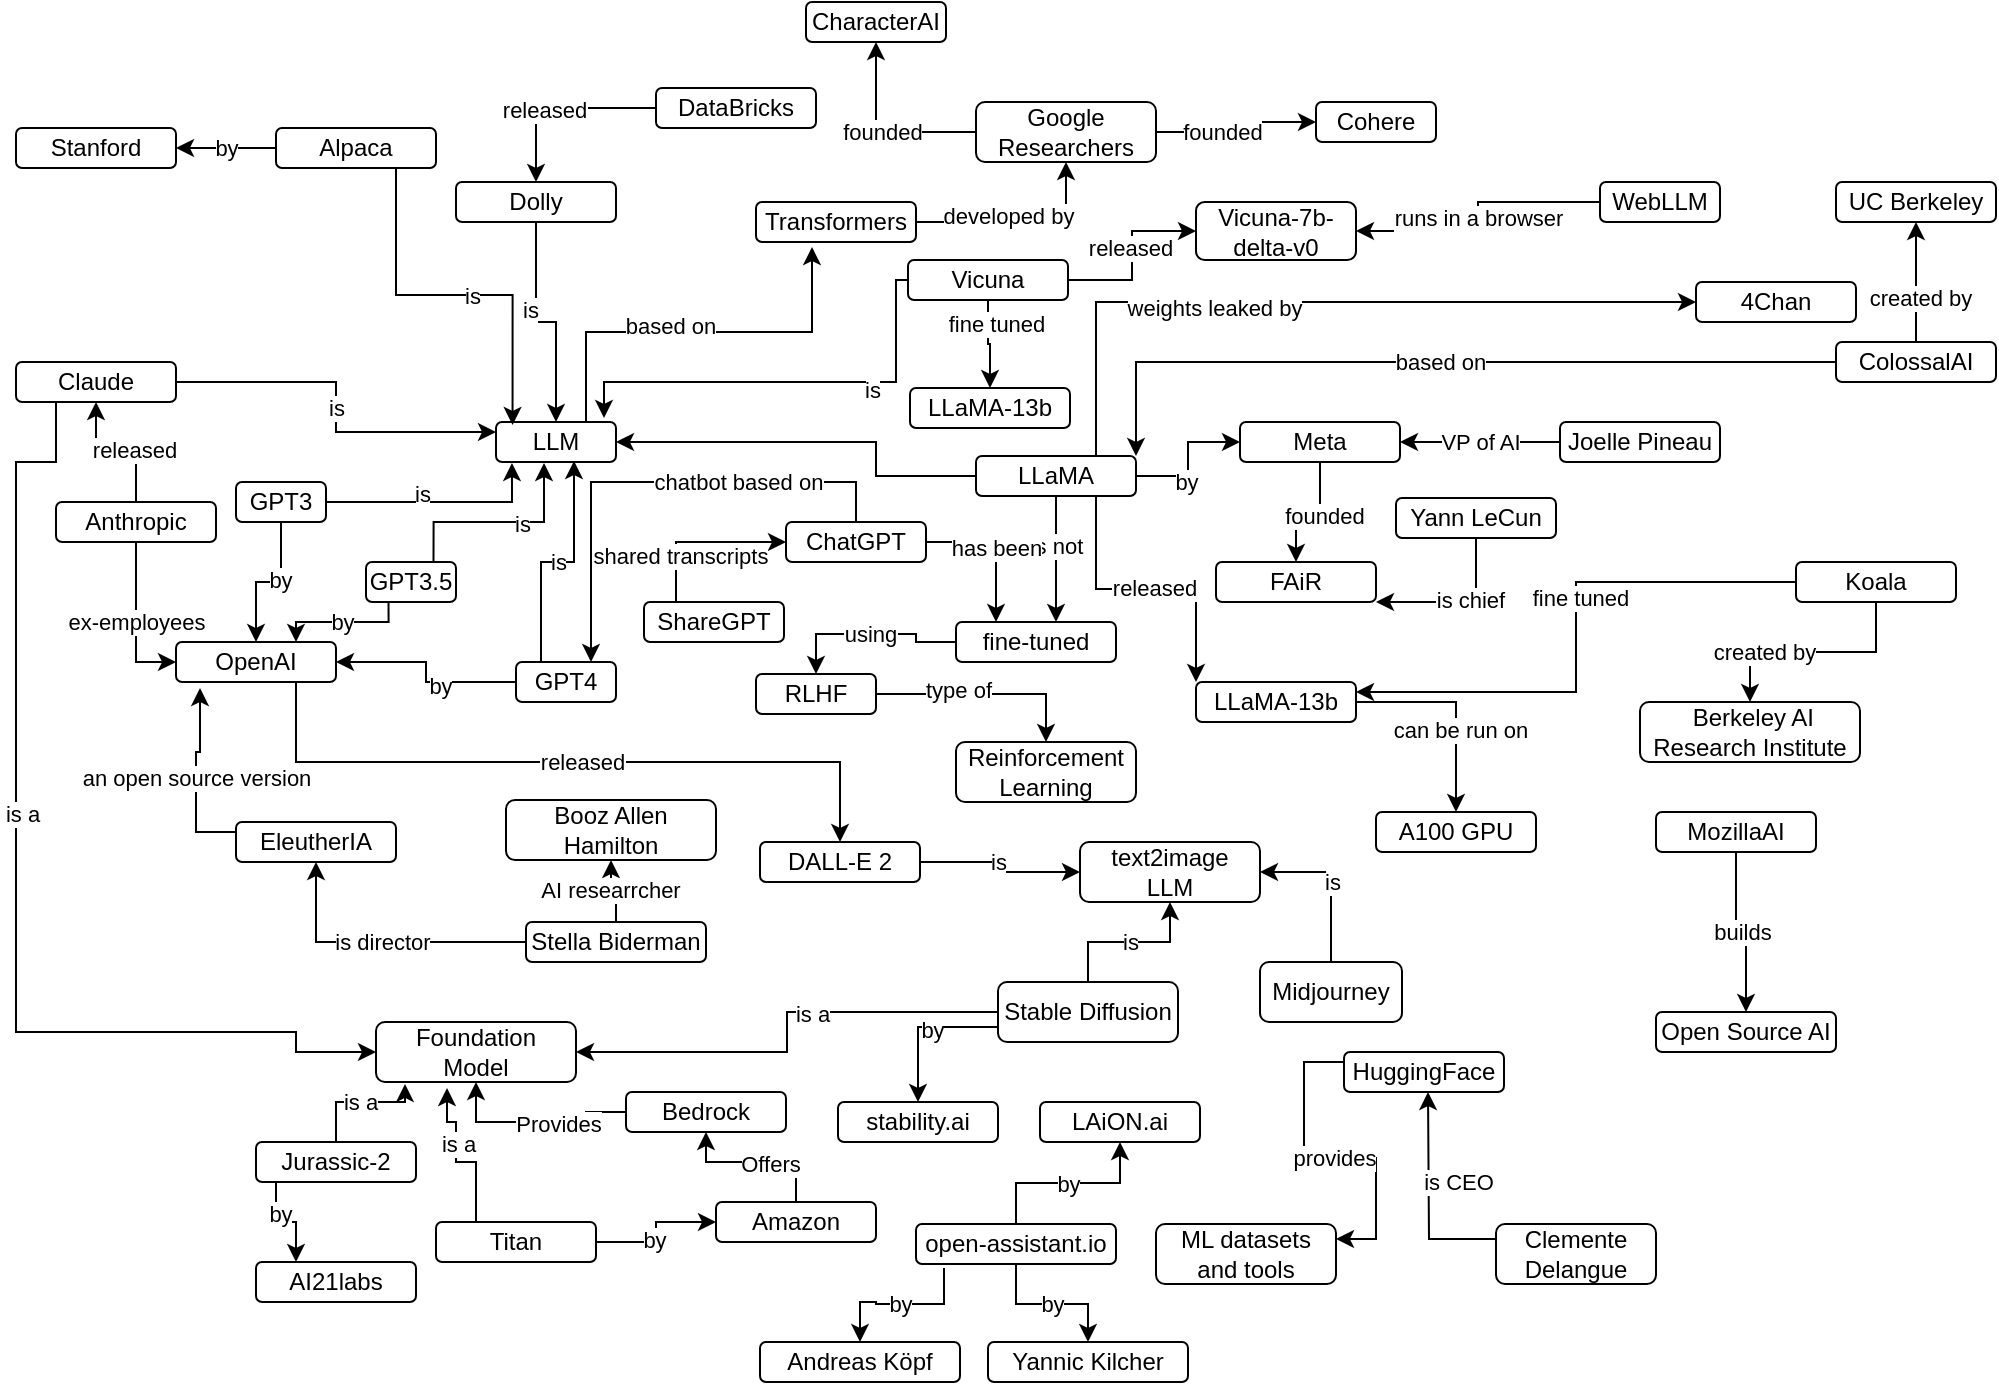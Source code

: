 <mxfile compressed="true" version="21.1.8" type="github"><diagram name="Page-1" id="zYdKh_WhomsrJ0pVKOLc"><mxGraphModel dx="1224" dy="610" grid="1" gridSize="10" guides="1" tooltips="1" connect="1" arrows="1" fold="1" page="1" pageScale="1" pageWidth="850" pageHeight="1100" math="0" shadow="0"><root><mxCell id="0"/><mxCell id="1" parent="0"/><mxCell id="rc8IcvqTiUcz9mYL3Jec-9" value="" style="edgeStyle=orthogonalEdgeStyle;rounded=0;orthogonalLoop=1;jettySize=auto;html=1;entryX=0.133;entryY=1.025;entryDx=0;entryDy=0;entryPerimeter=0;" parent="1" source="rc8IcvqTiUcz9mYL3Jec-1" target="rc8IcvqTiUcz9mYL3Jec-7" edge="1"><mxGeometry relative="1" as="geometry"/></mxCell><mxCell id="Nf7-oAOZD7IBiFHSosRC-110" value="is" style="edgeLabel;html=1;align=center;verticalAlign=middle;resizable=0;points=[];" parent="rc8IcvqTiUcz9mYL3Jec-9" connectable="0" vertex="1"><mxGeometry x="-0.15" y="4" relative="1" as="geometry"><mxPoint as="offset"/></mxGeometry></mxCell><mxCell id="Nf7-oAOZD7IBiFHSosRC-9" value="" style="edgeStyle=orthogonalEdgeStyle;rounded=0;orthogonalLoop=1;jettySize=auto;html=1;" parent="1" source="rc8IcvqTiUcz9mYL3Jec-1" target="Nf7-oAOZD7IBiFHSosRC-8" edge="1"><mxGeometry relative="1" as="geometry"/></mxCell><mxCell id="Nf7-oAOZD7IBiFHSosRC-112" value="by" style="edgeLabel;html=1;align=center;verticalAlign=middle;resizable=0;points=[];" parent="Nf7-oAOZD7IBiFHSosRC-9" connectable="0" vertex="1"><mxGeometry x="-0.217" y="-1" relative="1" as="geometry"><mxPoint as="offset"/></mxGeometry></mxCell><mxCell id="rc8IcvqTiUcz9mYL3Jec-1" value="GPT3" style="rounded=1;whiteSpace=wrap;html=1;" parent="1" vertex="1"><mxGeometry x="140" y="310" width="45" height="20" as="geometry"/></mxCell><mxCell id="Nf7-oAOZD7IBiFHSosRC-76" style="edgeStyle=orthogonalEdgeStyle;rounded=0;orthogonalLoop=1;jettySize=auto;html=1;exitX=0.75;exitY=0;exitDx=0;exitDy=0;entryX=0.35;entryY=1.125;entryDx=0;entryDy=0;entryPerimeter=0;" parent="1" source="rc8IcvqTiUcz9mYL3Jec-7" target="Nf7-oAOZD7IBiFHSosRC-75" edge="1"><mxGeometry relative="1" as="geometry"/></mxCell><mxCell id="Nf7-oAOZD7IBiFHSosRC-104" value="based on" style="edgeLabel;html=1;align=center;verticalAlign=middle;resizable=0;points=[];" parent="Nf7-oAOZD7IBiFHSosRC-76" connectable="0" vertex="1"><mxGeometry x="-0.137" y="3" relative="1" as="geometry"><mxPoint as="offset"/></mxGeometry></mxCell><mxCell id="rc8IcvqTiUcz9mYL3Jec-7" value="LLM" style="rounded=1;whiteSpace=wrap;html=1;" parent="1" vertex="1"><mxGeometry x="270" y="280" width="60" height="20" as="geometry"/></mxCell><mxCell id="Nf7-oAOZD7IBiFHSosRC-61" value="" style="edgeStyle=orthogonalEdgeStyle;rounded=0;orthogonalLoop=1;jettySize=auto;html=1;" parent="1" source="rc8IcvqTiUcz9mYL3Jec-10" target="rc8IcvqTiUcz9mYL3Jec-7" edge="1"><mxGeometry relative="1" as="geometry"/></mxCell><mxCell id="Nf7-oAOZD7IBiFHSosRC-107" value="is" style="edgeLabel;html=1;align=center;verticalAlign=middle;resizable=0;points=[];" parent="Nf7-oAOZD7IBiFHSosRC-61" connectable="0" vertex="1"><mxGeometry x="-0.2" y="-3" relative="1" as="geometry"><mxPoint as="offset"/></mxGeometry></mxCell><mxCell id="rc8IcvqTiUcz9mYL3Jec-10" value="Dolly" style="rounded=1;whiteSpace=wrap;html=1;" parent="1" vertex="1"><mxGeometry x="250" y="160" width="80" height="20" as="geometry"/></mxCell><mxCell id="Nf7-oAOZD7IBiFHSosRC-60" value="" style="edgeStyle=orthogonalEdgeStyle;rounded=0;orthogonalLoop=1;jettySize=auto;html=1;" parent="1" source="rc8IcvqTiUcz9mYL3Jec-12" target="rc8IcvqTiUcz9mYL3Jec-10" edge="1"><mxGeometry relative="1" as="geometry"/></mxCell><mxCell id="Nf7-oAOZD7IBiFHSosRC-106" value="released" style="edgeLabel;html=1;align=center;verticalAlign=middle;resizable=0;points=[];" parent="Nf7-oAOZD7IBiFHSosRC-60" connectable="0" vertex="1"><mxGeometry x="0.15" y="1" relative="1" as="geometry"><mxPoint as="offset"/></mxGeometry></mxCell><mxCell id="rc8IcvqTiUcz9mYL3Jec-12" value="DataBricks" style="rounded=1;whiteSpace=wrap;html=1;" parent="1" vertex="1"><mxGeometry x="350" y="113" width="80" height="20" as="geometry"/></mxCell><mxCell id="Nf7-oAOZD7IBiFHSosRC-1" value="Stanford" style="rounded=1;whiteSpace=wrap;html=1;" parent="1" vertex="1"><mxGeometry x="30" y="133" width="80" height="20" as="geometry"/></mxCell><mxCell id="Nf7-oAOZD7IBiFHSosRC-69" style="edgeStyle=orthogonalEdgeStyle;rounded=0;orthogonalLoop=1;jettySize=auto;html=1;exitX=0.75;exitY=1;exitDx=0;exitDy=0;" parent="1" source="Nf7-oAOZD7IBiFHSosRC-8" target="Nf7-oAOZD7IBiFHSosRC-10" edge="1"><mxGeometry relative="1" as="geometry"/></mxCell><mxCell id="Nf7-oAOZD7IBiFHSosRC-115" value="released" style="edgeLabel;html=1;align=center;verticalAlign=middle;resizable=0;points=[];" parent="Nf7-oAOZD7IBiFHSosRC-69" connectable="0" vertex="1"><mxGeometry x="0.04" relative="1" as="geometry"><mxPoint as="offset"/></mxGeometry></mxCell><mxCell id="Nf7-oAOZD7IBiFHSosRC-8" value="OpenAI" style="rounded=1;whiteSpace=wrap;html=1;" parent="1" vertex="1"><mxGeometry x="110" y="390" width="80" height="20" as="geometry"/></mxCell><mxCell id="Nf7-oAOZD7IBiFHSosRC-49" value="" style="edgeStyle=orthogonalEdgeStyle;rounded=0;orthogonalLoop=1;jettySize=auto;html=1;" parent="1" source="Nf7-oAOZD7IBiFHSosRC-10" target="Nf7-oAOZD7IBiFHSosRC-48" edge="1"><mxGeometry relative="1" as="geometry"/></mxCell><mxCell id="Nf7-oAOZD7IBiFHSosRC-116" value="is" style="edgeLabel;html=1;align=center;verticalAlign=middle;resizable=0;points=[];" parent="Nf7-oAOZD7IBiFHSosRC-49" connectable="0" vertex="1"><mxGeometry x="-0.082" relative="1" as="geometry"><mxPoint as="offset"/></mxGeometry></mxCell><mxCell id="Nf7-oAOZD7IBiFHSosRC-10" value="DALL-E 2" style="rounded=1;whiteSpace=wrap;html=1;" parent="1" vertex="1"><mxGeometry x="402" y="490" width="80" height="20" as="geometry"/></mxCell><mxCell id="Nf7-oAOZD7IBiFHSosRC-139" value="an open source version" style="edgeStyle=orthogonalEdgeStyle;rounded=0;orthogonalLoop=1;jettySize=auto;html=1;exitX=0;exitY=0.25;exitDx=0;exitDy=0;entryX=0.15;entryY=1.15;entryDx=0;entryDy=0;entryPerimeter=0;" parent="1" source="Nf7-oAOZD7IBiFHSosRC-12" target="Nf7-oAOZD7IBiFHSosRC-8" edge="1"><mxGeometry relative="1" as="geometry"/></mxCell><mxCell id="Nf7-oAOZD7IBiFHSosRC-12" value="EleutherIA" style="rounded=1;whiteSpace=wrap;html=1;" parent="1" vertex="1"><mxGeometry x="140" y="480" width="80" height="20" as="geometry"/></mxCell><mxCell id="Nf7-oAOZD7IBiFHSosRC-14" value="is director" style="edgeStyle=orthogonalEdgeStyle;rounded=0;orthogonalLoop=1;jettySize=auto;html=1;" parent="1" source="Nf7-oAOZD7IBiFHSosRC-13" target="Nf7-oAOZD7IBiFHSosRC-12" edge="1"><mxGeometry relative="1" as="geometry"/></mxCell><mxCell id="VnbCQmwnc8fAFKmrNmWd-18" value="" style="edgeStyle=orthogonalEdgeStyle;rounded=0;orthogonalLoop=1;jettySize=auto;html=1;" parent="1" source="Nf7-oAOZD7IBiFHSosRC-13" target="Nf7-oAOZD7IBiFHSosRC-141" edge="1"><mxGeometry relative="1" as="geometry"/></mxCell><mxCell id="VnbCQmwnc8fAFKmrNmWd-19" value="AI researrcher" style="edgeLabel;html=1;align=center;verticalAlign=middle;resizable=0;points=[];" parent="VnbCQmwnc8fAFKmrNmWd-18" vertex="1" connectable="0"><mxGeometry x="0.006" y="3" relative="1" as="geometry"><mxPoint y="1" as="offset"/></mxGeometry></mxCell><mxCell id="Nf7-oAOZD7IBiFHSosRC-13" value="Stella Biderman" style="rounded=1;whiteSpace=wrap;html=1;" parent="1" vertex="1"><mxGeometry x="285" y="530" width="90" height="20" as="geometry"/></mxCell><mxCell id="Nf7-oAOZD7IBiFHSosRC-62" value="" style="edgeStyle=orthogonalEdgeStyle;rounded=0;orthogonalLoop=1;jettySize=auto;html=1;" parent="1" source="Nf7-oAOZD7IBiFHSosRC-16" target="Nf7-oAOZD7IBiFHSosRC-15" edge="1"><mxGeometry relative="1" as="geometry"/></mxCell><mxCell id="Nf7-oAOZD7IBiFHSosRC-114" value="created by" style="edgeLabel;html=1;align=center;verticalAlign=middle;resizable=0;points=[];" parent="Nf7-oAOZD7IBiFHSosRC-62" connectable="0" vertex="1"><mxGeometry x="0.435" relative="1" as="geometry"><mxPoint as="offset"/></mxGeometry></mxCell><mxCell id="Nf7-oAOZD7IBiFHSosRC-15" value="&amp;nbsp;Berkeley AI Research Institute" style="rounded=1;whiteSpace=wrap;html=1;" parent="1" vertex="1"><mxGeometry x="842" y="420" width="110" height="30" as="geometry"/></mxCell><mxCell id="Nf7-oAOZD7IBiFHSosRC-124" style="edgeStyle=orthogonalEdgeStyle;rounded=0;orthogonalLoop=1;jettySize=auto;html=1;entryX=1;entryY=0.25;entryDx=0;entryDy=0;" parent="1" source="Nf7-oAOZD7IBiFHSosRC-16" target="Nf7-oAOZD7IBiFHSosRC-44" edge="1"><mxGeometry relative="1" as="geometry"/></mxCell><mxCell id="Nf7-oAOZD7IBiFHSosRC-125" value="fine tuned" style="edgeLabel;html=1;align=center;verticalAlign=middle;resizable=0;points=[];" parent="Nf7-oAOZD7IBiFHSosRC-124" connectable="0" vertex="1"><mxGeometry x="-0.142" y="2" relative="1" as="geometry"><mxPoint as="offset"/></mxGeometry></mxCell><mxCell id="Nf7-oAOZD7IBiFHSosRC-16" value="Koala" style="rounded=1;whiteSpace=wrap;html=1;" parent="1" vertex="1"><mxGeometry x="920" y="350" width="80" height="20" as="geometry"/></mxCell><mxCell id="Nf7-oAOZD7IBiFHSosRC-68" value="" style="edgeStyle=orthogonalEdgeStyle;rounded=0;orthogonalLoop=1;jettySize=auto;html=1;" parent="1" source="Nf7-oAOZD7IBiFHSosRC-17" target="Nf7-oAOZD7IBiFHSosRC-8" edge="1"><mxGeometry relative="1" as="geometry"/></mxCell><mxCell id="Nf7-oAOZD7IBiFHSosRC-117" value="by" style="edgeLabel;html=1;align=center;verticalAlign=middle;resizable=0;points=[];" parent="Nf7-oAOZD7IBiFHSosRC-68" connectable="0" vertex="1"><mxGeometry x="-0.233" y="2" relative="1" as="geometry"><mxPoint as="offset"/></mxGeometry></mxCell><mxCell id="kC5YvyOTZEcegMEEfZhX-27" value="is" style="edgeStyle=orthogonalEdgeStyle;rounded=0;orthogonalLoop=1;jettySize=auto;html=1;exitX=0.25;exitY=0;exitDx=0;exitDy=0;entryX=0.65;entryY=0.975;entryDx=0;entryDy=0;entryPerimeter=0;" parent="1" source="Nf7-oAOZD7IBiFHSosRC-17" target="rc8IcvqTiUcz9mYL3Jec-7" edge="1"><mxGeometry relative="1" as="geometry"/></mxCell><mxCell id="Nf7-oAOZD7IBiFHSosRC-17" value="GPT4" style="rounded=1;whiteSpace=wrap;html=1;" parent="1" vertex="1"><mxGeometry x="280" y="400" width="50" height="20" as="geometry"/></mxCell><mxCell id="Nf7-oAOZD7IBiFHSosRC-126" value="based on" style="edgeStyle=orthogonalEdgeStyle;rounded=0;orthogonalLoop=1;jettySize=auto;html=1;entryX=1;entryY=0;entryDx=0;entryDy=0;" parent="1" source="Nf7-oAOZD7IBiFHSosRC-20" target="Nf7-oAOZD7IBiFHSosRC-24" edge="1"><mxGeometry relative="1" as="geometry"/></mxCell><mxCell id="Nf7-oAOZD7IBiFHSosRC-20" value="ColossalAI" style="rounded=1;whiteSpace=wrap;html=1;" parent="1" vertex="1"><mxGeometry x="940" y="240" width="80" height="20" as="geometry"/></mxCell><mxCell id="Nf7-oAOZD7IBiFHSosRC-59" value="" style="edgeStyle=orthogonalEdgeStyle;rounded=0;orthogonalLoop=1;jettySize=auto;html=1;" parent="1" source="Nf7-oAOZD7IBiFHSosRC-20" target="Nf7-oAOZD7IBiFHSosRC-21" edge="1"><mxGeometry relative="1" as="geometry"/></mxCell><mxCell id="Nf7-oAOZD7IBiFHSosRC-113" value="created by" style="edgeLabel;html=1;align=center;verticalAlign=middle;resizable=0;points=[];" parent="Nf7-oAOZD7IBiFHSosRC-59" connectable="0" vertex="1"><mxGeometry x="-0.262" y="-2" relative="1" as="geometry"><mxPoint as="offset"/></mxGeometry></mxCell><mxCell id="Nf7-oAOZD7IBiFHSosRC-21" value="UC Berkeley" style="rounded=1;whiteSpace=wrap;html=1;" parent="1" vertex="1"><mxGeometry x="940" y="160" width="80" height="20" as="geometry"/></mxCell><mxCell id="Nf7-oAOZD7IBiFHSosRC-26" value="" style="edgeStyle=orthogonalEdgeStyle;rounded=0;orthogonalLoop=1;jettySize=auto;html=1;" parent="1" source="Nf7-oAOZD7IBiFHSosRC-24" target="Nf7-oAOZD7IBiFHSosRC-25" edge="1"><mxGeometry relative="1" as="geometry"/></mxCell><mxCell id="Nf7-oAOZD7IBiFHSosRC-127" value="by" style="edgeLabel;html=1;align=center;verticalAlign=middle;resizable=0;points=[];" parent="Nf7-oAOZD7IBiFHSosRC-26" connectable="0" vertex="1"><mxGeometry x="-0.29" y="-2" relative="1" as="geometry"><mxPoint y="1" as="offset"/></mxGeometry></mxCell><mxCell id="Nf7-oAOZD7IBiFHSosRC-39" value="" style="edgeStyle=orthogonalEdgeStyle;rounded=0;orthogonalLoop=1;jettySize=auto;html=1;" parent="1" source="Nf7-oAOZD7IBiFHSosRC-24" target="Nf7-oAOZD7IBiFHSosRC-38" edge="1"><mxGeometry relative="1" as="geometry"><Array as="points"><mxPoint x="550" y="360"/><mxPoint x="550" y="360"/></Array></mxGeometry></mxCell><mxCell id="Nf7-oAOZD7IBiFHSosRC-129" value="is not" style="edgeLabel;html=1;align=center;verticalAlign=middle;resizable=0;points=[];" parent="Nf7-oAOZD7IBiFHSosRC-39" connectable="0" vertex="1"><mxGeometry x="-0.21" relative="1" as="geometry"><mxPoint as="offset"/></mxGeometry></mxCell><mxCell id="Nf7-oAOZD7IBiFHSosRC-46" style="edgeStyle=orthogonalEdgeStyle;rounded=0;orthogonalLoop=1;jettySize=auto;html=1;exitX=0.75;exitY=1;exitDx=0;exitDy=0;entryX=0;entryY=0;entryDx=0;entryDy=0;" parent="1" source="Nf7-oAOZD7IBiFHSosRC-24" target="Nf7-oAOZD7IBiFHSosRC-44" edge="1"><mxGeometry relative="1" as="geometry"/></mxCell><mxCell id="Nf7-oAOZD7IBiFHSosRC-155" value="released" style="edgeLabel;html=1;align=center;verticalAlign=middle;resizable=0;points=[];" parent="Nf7-oAOZD7IBiFHSosRC-46" connectable="0" vertex="1"><mxGeometry x="0.059" y="2" relative="1" as="geometry"><mxPoint y="1" as="offset"/></mxGeometry></mxCell><mxCell id="Nf7-oAOZD7IBiFHSosRC-54" style="edgeStyle=orthogonalEdgeStyle;rounded=0;orthogonalLoop=1;jettySize=auto;html=1;exitX=0.75;exitY=0;exitDx=0;exitDy=0;entryX=0;entryY=0.5;entryDx=0;entryDy=0;" parent="1" source="Nf7-oAOZD7IBiFHSosRC-24" target="Nf7-oAOZD7IBiFHSosRC-53" edge="1"><mxGeometry relative="1" as="geometry"/></mxCell><mxCell id="Nf7-oAOZD7IBiFHSosRC-121" value="weights leaked by" style="edgeLabel;html=1;align=center;verticalAlign=middle;resizable=0;points=[];" parent="Nf7-oAOZD7IBiFHSosRC-54" connectable="0" vertex="1"><mxGeometry x="-0.28" y="-3" relative="1" as="geometry"><mxPoint as="offset"/></mxGeometry></mxCell><mxCell id="pncwD2yv2-toFsTXnSwA-3" style="edgeStyle=orthogonalEdgeStyle;rounded=0;orthogonalLoop=1;jettySize=auto;html=1;entryX=1;entryY=0.5;entryDx=0;entryDy=0;" edge="1" parent="1" source="Nf7-oAOZD7IBiFHSosRC-24" target="rc8IcvqTiUcz9mYL3Jec-7"><mxGeometry relative="1" as="geometry"><Array as="points"><mxPoint x="460" y="307"/><mxPoint x="460" y="290"/></Array></mxGeometry></mxCell><mxCell id="Nf7-oAOZD7IBiFHSosRC-24" value="LLaMA" style="rounded=1;whiteSpace=wrap;html=1;" parent="1" vertex="1"><mxGeometry x="510" y="297" width="80" height="20" as="geometry"/></mxCell><mxCell id="Nf7-oAOZD7IBiFHSosRC-28" value="VP of AI" style="edgeStyle=orthogonalEdgeStyle;rounded=0;orthogonalLoop=1;jettySize=auto;html=1;" parent="1" source="Nf7-oAOZD7IBiFHSosRC-27" target="Nf7-oAOZD7IBiFHSosRC-25" edge="1"><mxGeometry relative="1" as="geometry"/></mxCell><mxCell id="Nf7-oAOZD7IBiFHSosRC-41" value="" style="edgeStyle=orthogonalEdgeStyle;rounded=0;orthogonalLoop=1;jettySize=auto;html=1;" parent="1" source="Nf7-oAOZD7IBiFHSosRC-25" target="Nf7-oAOZD7IBiFHSosRC-40" edge="1"><mxGeometry relative="1" as="geometry"/></mxCell><mxCell id="Nf7-oAOZD7IBiFHSosRC-132" value="founded" style="edgeLabel;html=1;align=center;verticalAlign=middle;resizable=0;points=[];" parent="Nf7-oAOZD7IBiFHSosRC-41" connectable="0" vertex="1"><mxGeometry x="-0.194" y="3" relative="1" as="geometry"><mxPoint x="2" y="-1" as="offset"/></mxGeometry></mxCell><mxCell id="Nf7-oAOZD7IBiFHSosRC-25" value="Meta" style="rounded=1;whiteSpace=wrap;html=1;" parent="1" vertex="1"><mxGeometry x="642" y="280" width="80" height="20" as="geometry"/></mxCell><mxCell id="Nf7-oAOZD7IBiFHSosRC-27" value="Joelle Pineau" style="rounded=1;whiteSpace=wrap;html=1;" parent="1" vertex="1"><mxGeometry x="802" y="280" width="80" height="20" as="geometry"/></mxCell><mxCell id="Nf7-oAOZD7IBiFHSosRC-67" value="" style="edgeStyle=orthogonalEdgeStyle;rounded=0;orthogonalLoop=1;jettySize=auto;html=1;entryX=0.9;entryY=-0.1;entryDx=0;entryDy=0;entryPerimeter=0;" parent="1" source="Nf7-oAOZD7IBiFHSosRC-30" target="rc8IcvqTiUcz9mYL3Jec-7" edge="1"><mxGeometry relative="1" as="geometry"><Array as="points"><mxPoint x="470" y="209"/><mxPoint x="470" y="260"/><mxPoint x="324" y="260"/></Array></mxGeometry></mxCell><mxCell id="Nf7-oAOZD7IBiFHSosRC-109" value="is" style="edgeLabel;html=1;align=center;verticalAlign=middle;resizable=0;points=[];" parent="Nf7-oAOZD7IBiFHSosRC-67" connectable="0" vertex="1"><mxGeometry x="-0.375" y="4" relative="1" as="geometry"><mxPoint as="offset"/></mxGeometry></mxCell><mxCell id="pncwD2yv2-toFsTXnSwA-5" value="" style="edgeStyle=orthogonalEdgeStyle;rounded=0;orthogonalLoop=1;jettySize=auto;html=1;" edge="1" parent="1" source="Nf7-oAOZD7IBiFHSosRC-30" target="pncwD2yv2-toFsTXnSwA-4"><mxGeometry relative="1" as="geometry"/></mxCell><mxCell id="pncwD2yv2-toFsTXnSwA-6" value="fine tuned" style="edgeLabel;html=1;align=center;verticalAlign=middle;resizable=0;points=[];" vertex="1" connectable="0" parent="pncwD2yv2-toFsTXnSwA-5"><mxGeometry x="-0.467" y="4" relative="1" as="geometry"><mxPoint as="offset"/></mxGeometry></mxCell><mxCell id="Nf7-oAOZD7IBiFHSosRC-30" value="Vicuna" style="rounded=1;whiteSpace=wrap;html=1;" parent="1" vertex="1"><mxGeometry x="476" y="199" width="80" height="20" as="geometry"/></mxCell><mxCell id="kC5YvyOTZEcegMEEfZhX-26" value="using" style="edgeStyle=orthogonalEdgeStyle;rounded=0;orthogonalLoop=1;jettySize=auto;html=1;entryX=0.5;entryY=0;entryDx=0;entryDy=0;" parent="1" source="Nf7-oAOZD7IBiFHSosRC-38" target="kC5YvyOTZEcegMEEfZhX-8" edge="1"><mxGeometry relative="1" as="geometry"/></mxCell><mxCell id="Nf7-oAOZD7IBiFHSosRC-38" value="fine-tuned" style="rounded=1;whiteSpace=wrap;html=1;" parent="1" vertex="1"><mxGeometry x="500" y="380" width="80" height="20" as="geometry"/></mxCell><mxCell id="Nf7-oAOZD7IBiFHSosRC-43" value="" style="edgeStyle=orthogonalEdgeStyle;rounded=0;orthogonalLoop=1;jettySize=auto;html=1;" parent="1" source="Nf7-oAOZD7IBiFHSosRC-42" target="Nf7-oAOZD7IBiFHSosRC-40" edge="1"><mxGeometry relative="1" as="geometry"><Array as="points"><mxPoint x="760" y="370"/></Array></mxGeometry></mxCell><mxCell id="Nf7-oAOZD7IBiFHSosRC-130" value="is chief" style="edgeLabel;html=1;align=center;verticalAlign=middle;resizable=0;points=[];" parent="Nf7-oAOZD7IBiFHSosRC-43" connectable="0" vertex="1"><mxGeometry x="-0.146" y="-1" relative="1" as="geometry"><mxPoint as="offset"/></mxGeometry></mxCell><mxCell id="Nf7-oAOZD7IBiFHSosRC-40" value="FAiR" style="rounded=1;whiteSpace=wrap;html=1;" parent="1" vertex="1"><mxGeometry x="630" y="350" width="80" height="20" as="geometry"/></mxCell><mxCell id="Nf7-oAOZD7IBiFHSosRC-42" value="Yann LeCun" style="rounded=1;whiteSpace=wrap;html=1;" parent="1" vertex="1"><mxGeometry x="720" y="318" width="80" height="20" as="geometry"/></mxCell><mxCell id="Nf7-oAOZD7IBiFHSosRC-118" style="edgeStyle=orthogonalEdgeStyle;rounded=0;orthogonalLoop=1;jettySize=auto;html=1;" parent="1" source="Nf7-oAOZD7IBiFHSosRC-44" target="Nf7-oAOZD7IBiFHSosRC-47" edge="1"><mxGeometry relative="1" as="geometry"/></mxCell><mxCell id="Nf7-oAOZD7IBiFHSosRC-119" value="can be run on" style="edgeLabel;html=1;align=center;verticalAlign=middle;resizable=0;points=[];" parent="Nf7-oAOZD7IBiFHSosRC-118" connectable="0" vertex="1"><mxGeometry x="0.222" y="2" relative="1" as="geometry"><mxPoint as="offset"/></mxGeometry></mxCell><mxCell id="Nf7-oAOZD7IBiFHSosRC-44" value="LLaMA-13b" style="rounded=1;whiteSpace=wrap;html=1;" parent="1" vertex="1"><mxGeometry x="620" y="410" width="80" height="20" as="geometry"/></mxCell><mxCell id="Nf7-oAOZD7IBiFHSosRC-47" value="A100 GPU" style="rounded=1;whiteSpace=wrap;html=1;" parent="1" vertex="1"><mxGeometry x="710" y="475" width="80" height="20" as="geometry"/></mxCell><mxCell id="Nf7-oAOZD7IBiFHSosRC-52" value="is" style="edgeStyle=orthogonalEdgeStyle;rounded=0;orthogonalLoop=1;jettySize=auto;html=1;" parent="1" source="Nf7-oAOZD7IBiFHSosRC-51" target="Nf7-oAOZD7IBiFHSosRC-48" edge="1"><mxGeometry relative="1" as="geometry"/></mxCell><mxCell id="Nf7-oAOZD7IBiFHSosRC-48" value="text2image&lt;br&gt;LLM" style="rounded=1;whiteSpace=wrap;html=1;" parent="1" vertex="1"><mxGeometry x="562" y="490" width="90" height="30" as="geometry"/></mxCell><mxCell id="VnbCQmwnc8fAFKmrNmWd-25" style="edgeStyle=orthogonalEdgeStyle;rounded=0;orthogonalLoop=1;jettySize=auto;html=1;entryX=1;entryY=0.5;entryDx=0;entryDy=0;" parent="1" source="Nf7-oAOZD7IBiFHSosRC-51" target="VnbCQmwnc8fAFKmrNmWd-8" edge="1"><mxGeometry relative="1" as="geometry"/></mxCell><mxCell id="VnbCQmwnc8fAFKmrNmWd-26" value="is a" style="edgeLabel;html=1;align=center;verticalAlign=middle;resizable=0;points=[];" parent="VnbCQmwnc8fAFKmrNmWd-25" vertex="1" connectable="0"><mxGeometry x="-0.191" y="1" relative="1" as="geometry"><mxPoint as="offset"/></mxGeometry></mxCell><mxCell id="Nf7-oAOZD7IBiFHSosRC-51" value="Stable Diffusion" style="rounded=1;whiteSpace=wrap;html=1;" parent="1" vertex="1"><mxGeometry x="521" y="560" width="90" height="30" as="geometry"/></mxCell><mxCell id="Nf7-oAOZD7IBiFHSosRC-53" value="4Chan" style="rounded=1;whiteSpace=wrap;html=1;" parent="1" vertex="1"><mxGeometry x="870" y="210" width="80" height="20" as="geometry"/></mxCell><mxCell id="Nf7-oAOZD7IBiFHSosRC-73" value="by" style="edgeStyle=orthogonalEdgeStyle;rounded=0;orthogonalLoop=1;jettySize=auto;html=1;" parent="1" source="Nf7-oAOZD7IBiFHSosRC-71" target="Nf7-oAOZD7IBiFHSosRC-1" edge="1"><mxGeometry relative="1" as="geometry"/></mxCell><mxCell id="Nf7-oAOZD7IBiFHSosRC-74" style="edgeStyle=orthogonalEdgeStyle;rounded=0;orthogonalLoop=1;jettySize=auto;html=1;exitX=0.75;exitY=1;exitDx=0;exitDy=0;entryX=0.138;entryY=0.075;entryDx=0;entryDy=0;entryPerimeter=0;" parent="1" source="Nf7-oAOZD7IBiFHSosRC-71" target="rc8IcvqTiUcz9mYL3Jec-7" edge="1"><mxGeometry relative="1" as="geometry"/></mxCell><mxCell id="Nf7-oAOZD7IBiFHSosRC-108" value="is" style="edgeLabel;html=1;align=center;verticalAlign=middle;resizable=0;points=[];" parent="Nf7-oAOZD7IBiFHSosRC-74" connectable="0" vertex="1"><mxGeometry x="0.068" y="1" relative="1" as="geometry"><mxPoint x="1" y="1" as="offset"/></mxGeometry></mxCell><mxCell id="Nf7-oAOZD7IBiFHSosRC-71" value="Alpaca" style="rounded=1;whiteSpace=wrap;html=1;" parent="1" vertex="1"><mxGeometry x="160" y="133" width="80" height="20" as="geometry"/></mxCell><mxCell id="Nf7-oAOZD7IBiFHSosRC-78" style="edgeStyle=orthogonalEdgeStyle;rounded=0;orthogonalLoop=1;jettySize=auto;html=1;" parent="1" source="Nf7-oAOZD7IBiFHSosRC-75" target="Nf7-oAOZD7IBiFHSosRC-77" edge="1"><mxGeometry relative="1" as="geometry"/></mxCell><mxCell id="Nf7-oAOZD7IBiFHSosRC-105" value="developed by" style="edgeLabel;html=1;align=center;verticalAlign=middle;resizable=0;points=[];" parent="Nf7-oAOZD7IBiFHSosRC-78" connectable="0" vertex="1"><mxGeometry x="-0.137" y="3" relative="1" as="geometry"><mxPoint as="offset"/></mxGeometry></mxCell><mxCell id="Nf7-oAOZD7IBiFHSosRC-75" value="Transformers" style="rounded=1;whiteSpace=wrap;html=1;" parent="1" vertex="1"><mxGeometry x="400" y="170" width="80" height="20" as="geometry"/></mxCell><mxCell id="Nf7-oAOZD7IBiFHSosRC-80" value="" style="edgeStyle=orthogonalEdgeStyle;rounded=0;orthogonalLoop=1;jettySize=auto;html=1;" parent="1" source="Nf7-oAOZD7IBiFHSosRC-77" target="Nf7-oAOZD7IBiFHSosRC-79" edge="1"><mxGeometry relative="1" as="geometry"/></mxCell><mxCell id="Nf7-oAOZD7IBiFHSosRC-103" value="founded" style="edgeLabel;html=1;align=center;verticalAlign=middle;resizable=0;points=[];" parent="Nf7-oAOZD7IBiFHSosRC-80" connectable="0" vertex="1"><mxGeometry x="-0.224" relative="1" as="geometry"><mxPoint as="offset"/></mxGeometry></mxCell><mxCell id="Nf7-oAOZD7IBiFHSosRC-82" value="founded" style="edgeStyle=orthogonalEdgeStyle;rounded=0;orthogonalLoop=1;jettySize=auto;html=1;" parent="1" source="Nf7-oAOZD7IBiFHSosRC-77" target="Nf7-oAOZD7IBiFHSosRC-81" edge="1"><mxGeometry relative="1" as="geometry"/></mxCell><mxCell id="Nf7-oAOZD7IBiFHSosRC-77" value="Google&lt;br&gt;Researchers" style="rounded=1;whiteSpace=wrap;html=1;" parent="1" vertex="1"><mxGeometry x="510" y="120" width="90" height="30" as="geometry"/></mxCell><mxCell id="Nf7-oAOZD7IBiFHSosRC-79" value="Cohere" style="rounded=1;whiteSpace=wrap;html=1;" parent="1" vertex="1"><mxGeometry x="680" y="120" width="60" height="20" as="geometry"/></mxCell><mxCell id="Nf7-oAOZD7IBiFHSosRC-81" value="CharacterAI" style="rounded=1;whiteSpace=wrap;html=1;" parent="1" vertex="1"><mxGeometry x="425" y="70" width="70" height="20" as="geometry"/></mxCell><mxCell id="Nf7-oAOZD7IBiFHSosRC-138" value="provides" style="edgeStyle=orthogonalEdgeStyle;rounded=0;orthogonalLoop=1;jettySize=auto;html=1;exitX=0;exitY=0.25;exitDx=0;exitDy=0;entryX=1;entryY=0.25;entryDx=0;entryDy=0;" parent="1" source="Nf7-oAOZD7IBiFHSosRC-83" target="Nf7-oAOZD7IBiFHSosRC-133" edge="1"><mxGeometry relative="1" as="geometry"><mxPoint x="831" y="766" as="targetPoint"/></mxGeometry></mxCell><mxCell id="Nf7-oAOZD7IBiFHSosRC-83" value="HuggingFace" style="rounded=1;whiteSpace=wrap;html=1;" parent="1" vertex="1"><mxGeometry x="694" y="595" width="80" height="20" as="geometry"/></mxCell><mxCell id="Nf7-oAOZD7IBiFHSosRC-86" style="edgeStyle=orthogonalEdgeStyle;rounded=0;orthogonalLoop=1;jettySize=auto;html=1;entryX=0.25;entryY=1;entryDx=0;entryDy=0;exitX=0;exitY=0.25;exitDx=0;exitDy=0;" parent="1" edge="1" source="Nf7-oAOZD7IBiFHSosRC-84"><mxGeometry relative="1" as="geometry"><mxPoint x="733" y="691" as="sourcePoint"/><mxPoint x="736" y="615" as="targetPoint"/></mxGeometry></mxCell><mxCell id="Nf7-oAOZD7IBiFHSosRC-100" value="is CEO" style="edgeLabel;html=1;align=center;verticalAlign=middle;resizable=0;points=[];" parent="Nf7-oAOZD7IBiFHSosRC-86" connectable="0" vertex="1"><mxGeometry x="-0.2" y="1" relative="1" as="geometry"><mxPoint x="15" y="-19" as="offset"/></mxGeometry></mxCell><mxCell id="Nf7-oAOZD7IBiFHSosRC-84" value="Clemente&lt;br&gt;Delangue" style="rounded=1;whiteSpace=wrap;html=1;" parent="1" vertex="1"><mxGeometry x="770" y="681" width="80" height="30" as="geometry"/></mxCell><mxCell id="pncwD2yv2-toFsTXnSwA-20" value="by" style="edgeStyle=orthogonalEdgeStyle;rounded=0;orthogonalLoop=1;jettySize=auto;html=1;" edge="1" parent="1" source="pncwD2yv2-toFsTXnSwA-19" target="Nf7-oAOZD7IBiFHSosRC-87"><mxGeometry relative="1" as="geometry"/></mxCell><mxCell id="Nf7-oAOZD7IBiFHSosRC-87" value="LAiON.ai" style="rounded=1;whiteSpace=wrap;html=1;" parent="1" vertex="1"><mxGeometry x="542" y="620" width="80" height="20" as="geometry"/></mxCell><mxCell id="Nf7-oAOZD7IBiFHSosRC-136" value="builds" style="edgeStyle=orthogonalEdgeStyle;rounded=0;orthogonalLoop=1;jettySize=auto;html=1;" parent="1" source="Nf7-oAOZD7IBiFHSosRC-88" target="Nf7-oAOZD7IBiFHSosRC-135" edge="1"><mxGeometry relative="1" as="geometry"/></mxCell><mxCell id="Nf7-oAOZD7IBiFHSosRC-88" value="MozillaAI" style="rounded=1;whiteSpace=wrap;html=1;" parent="1" vertex="1"><mxGeometry x="850" y="475" width="80" height="20" as="geometry"/></mxCell><mxCell id="Nf7-oAOZD7IBiFHSosRC-133" value="ML datasets and tools" style="rounded=1;whiteSpace=wrap;html=1;" parent="1" vertex="1"><mxGeometry x="600" y="681" width="90" height="30" as="geometry"/></mxCell><mxCell id="Nf7-oAOZD7IBiFHSosRC-135" value="Open Source AI" style="rounded=1;whiteSpace=wrap;html=1;" parent="1" vertex="1"><mxGeometry x="850" y="575" width="90" height="20" as="geometry"/></mxCell><mxCell id="Nf7-oAOZD7IBiFHSosRC-141" value="Booz Allen&lt;br&gt;Hamilton" style="rounded=1;whiteSpace=wrap;html=1;" parent="1" vertex="1"><mxGeometry x="275" y="469" width="105" height="30" as="geometry"/></mxCell><mxCell id="Nf7-oAOZD7IBiFHSosRC-149" value="" style="edgeStyle=orthogonalEdgeStyle;rounded=0;orthogonalLoop=1;jettySize=auto;html=1;" parent="1" source="Nf7-oAOZD7IBiFHSosRC-145" target="Nf7-oAOZD7IBiFHSosRC-148" edge="1"><mxGeometry relative="1" as="geometry"/></mxCell><mxCell id="Nf7-oAOZD7IBiFHSosRC-150" value="released" style="edgeLabel;html=1;align=center;verticalAlign=middle;resizable=0;points=[];" parent="Nf7-oAOZD7IBiFHSosRC-149" connectable="0" vertex="1"><mxGeometry x="-0.237" y="-1" relative="1" as="geometry"><mxPoint as="offset"/></mxGeometry></mxCell><mxCell id="Nf7-oAOZD7IBiFHSosRC-154" value="ex-employees" style="edgeStyle=orthogonalEdgeStyle;rounded=0;orthogonalLoop=1;jettySize=auto;html=1;entryX=0;entryY=0.5;entryDx=0;entryDy=0;exitX=0.5;exitY=1;exitDx=0;exitDy=0;" parent="1" source="Nf7-oAOZD7IBiFHSosRC-145" target="Nf7-oAOZD7IBiFHSosRC-8" edge="1"><mxGeometry relative="1" as="geometry"><Array as="points"><mxPoint x="90" y="400"/></Array></mxGeometry></mxCell><mxCell id="Nf7-oAOZD7IBiFHSosRC-145" value="Anthropic" style="rounded=1;whiteSpace=wrap;html=1;" parent="1" vertex="1"><mxGeometry x="50" y="320" width="80" height="20" as="geometry"/></mxCell><mxCell id="Nf7-oAOZD7IBiFHSosRC-151" value="is" style="edgeStyle=orthogonalEdgeStyle;rounded=0;orthogonalLoop=1;jettySize=auto;html=1;entryX=0;entryY=0.25;entryDx=0;entryDy=0;" parent="1" source="Nf7-oAOZD7IBiFHSosRC-148" target="rc8IcvqTiUcz9mYL3Jec-7" edge="1"><mxGeometry relative="1" as="geometry"/></mxCell><mxCell id="VnbCQmwnc8fAFKmrNmWd-22" style="edgeStyle=orthogonalEdgeStyle;rounded=0;orthogonalLoop=1;jettySize=auto;html=1;exitX=0.25;exitY=1;exitDx=0;exitDy=0;entryX=0;entryY=0.5;entryDx=0;entryDy=0;" parent="1" source="Nf7-oAOZD7IBiFHSosRC-148" target="VnbCQmwnc8fAFKmrNmWd-8" edge="1"><mxGeometry relative="1" as="geometry"><Array as="points"><mxPoint x="50" y="300"/><mxPoint x="30" y="300"/><mxPoint x="30" y="585"/><mxPoint x="170" y="585"/><mxPoint x="170" y="595"/></Array></mxGeometry></mxCell><mxCell id="VnbCQmwnc8fAFKmrNmWd-23" value="is a" style="edgeLabel;html=1;align=center;verticalAlign=middle;resizable=0;points=[];" parent="VnbCQmwnc8fAFKmrNmWd-22" vertex="1" connectable="0"><mxGeometry x="-0.141" y="3" relative="1" as="geometry"><mxPoint as="offset"/></mxGeometry></mxCell><mxCell id="Nf7-oAOZD7IBiFHSosRC-148" value="Claude" style="rounded=1;whiteSpace=wrap;html=1;" parent="1" vertex="1"><mxGeometry x="30" y="250" width="80" height="20" as="geometry"/></mxCell><mxCell id="1h3RwcM3t6Gh3h66ZXi_-2" value="is" style="edgeStyle=orthogonalEdgeStyle;rounded=0;orthogonalLoop=1;jettySize=auto;html=1;entryX=1;entryY=0.5;entryDx=0;entryDy=0;" parent="1" source="1h3RwcM3t6Gh3h66ZXi_-1" target="Nf7-oAOZD7IBiFHSosRC-48" edge="1"><mxGeometry relative="1" as="geometry"/></mxCell><mxCell id="1h3RwcM3t6Gh3h66ZXi_-1" value="Midjourney" style="rounded=1;whiteSpace=wrap;html=1;" parent="1" vertex="1"><mxGeometry x="652" y="550" width="71" height="30" as="geometry"/></mxCell><mxCell id="kC5YvyOTZEcegMEEfZhX-3" style="edgeStyle=orthogonalEdgeStyle;rounded=0;orthogonalLoop=1;jettySize=auto;html=1;exitX=0.75;exitY=0;exitDx=0;exitDy=0;entryX=0.4;entryY=1.025;entryDx=0;entryDy=0;entryPerimeter=0;" parent="1" source="kC5YvyOTZEcegMEEfZhX-1" target="rc8IcvqTiUcz9mYL3Jec-7" edge="1"><mxGeometry relative="1" as="geometry"><Array as="points"><mxPoint x="239" y="330"/><mxPoint x="294" y="330"/></Array></mxGeometry></mxCell><mxCell id="kC5YvyOTZEcegMEEfZhX-28" value="is" style="edgeLabel;html=1;align=center;verticalAlign=middle;resizable=0;points=[];" parent="kC5YvyOTZEcegMEEfZhX-3" vertex="1" connectable="0"><mxGeometry x="0.226" relative="1" as="geometry"><mxPoint y="1" as="offset"/></mxGeometry></mxCell><mxCell id="kC5YvyOTZEcegMEEfZhX-4" value="by" style="edgeStyle=orthogonalEdgeStyle;rounded=0;orthogonalLoop=1;jettySize=auto;html=1;exitX=0.25;exitY=1;exitDx=0;exitDy=0;entryX=0.75;entryY=0;entryDx=0;entryDy=0;" parent="1" source="kC5YvyOTZEcegMEEfZhX-1" target="Nf7-oAOZD7IBiFHSosRC-8" edge="1"><mxGeometry relative="1" as="geometry"><Array as="points"><mxPoint x="216" y="380"/><mxPoint x="170" y="380"/></Array></mxGeometry></mxCell><mxCell id="kC5YvyOTZEcegMEEfZhX-1" value="GPT3.5" style="rounded=1;whiteSpace=wrap;html=1;" parent="1" vertex="1"><mxGeometry x="205" y="350" width="45" height="20" as="geometry"/></mxCell><mxCell id="kC5YvyOTZEcegMEEfZhX-6" value="chatbot based on" style="edgeStyle=orthogonalEdgeStyle;rounded=0;orthogonalLoop=1;jettySize=auto;html=1;entryX=0.75;entryY=0;entryDx=0;entryDy=0;exitX=0.5;exitY=0;exitDx=0;exitDy=0;" parent="1" source="kC5YvyOTZEcegMEEfZhX-5" target="Nf7-oAOZD7IBiFHSosRC-17" edge="1"><mxGeometry x="-0.347" relative="1" as="geometry"><mxPoint as="offset"/><mxPoint x="415" y="320" as="sourcePoint"/><mxPoint x="317.5" y="380" as="targetPoint"/></mxGeometry></mxCell><mxCell id="kC5YvyOTZEcegMEEfZhX-25" value="has been" style="edgeStyle=orthogonalEdgeStyle;rounded=0;orthogonalLoop=1;jettySize=auto;html=1;entryX=0.25;entryY=0;entryDx=0;entryDy=0;" parent="1" source="kC5YvyOTZEcegMEEfZhX-5" target="Nf7-oAOZD7IBiFHSosRC-38" edge="1"><mxGeometry relative="1" as="geometry"/></mxCell><mxCell id="pncwD2yv2-toFsTXnSwA-17" style="edgeStyle=orthogonalEdgeStyle;rounded=0;orthogonalLoop=1;jettySize=auto;html=1;" edge="1" parent="1" source="pncwD2yv2-toFsTXnSwA-15" target="kC5YvyOTZEcegMEEfZhX-5"><mxGeometry relative="1" as="geometry"><Array as="points"><mxPoint x="360" y="340"/></Array></mxGeometry></mxCell><mxCell id="pncwD2yv2-toFsTXnSwA-18" value="shared transcripts" style="edgeLabel;html=1;align=center;verticalAlign=middle;resizable=0;points=[];" vertex="1" connectable="0" parent="pncwD2yv2-toFsTXnSwA-17"><mxGeometry x="-0.423" y="-2" relative="1" as="geometry"><mxPoint y="1" as="offset"/></mxGeometry></mxCell><mxCell id="kC5YvyOTZEcegMEEfZhX-5" value="ChatGPT" style="rounded=1;whiteSpace=wrap;html=1;" parent="1" vertex="1"><mxGeometry x="415" y="330" width="70" height="20" as="geometry"/></mxCell><mxCell id="kC5YvyOTZEcegMEEfZhX-23" style="edgeStyle=orthogonalEdgeStyle;rounded=0;orthogonalLoop=1;jettySize=auto;html=1;entryX=0.5;entryY=0;entryDx=0;entryDy=0;" parent="1" source="kC5YvyOTZEcegMEEfZhX-8" target="kC5YvyOTZEcegMEEfZhX-20" edge="1"><mxGeometry relative="1" as="geometry"/></mxCell><mxCell id="kC5YvyOTZEcegMEEfZhX-24" value="type of" style="edgeLabel;html=1;align=center;verticalAlign=middle;resizable=0;points=[];" parent="kC5YvyOTZEcegMEEfZhX-23" vertex="1" connectable="0"><mxGeometry x="-0.248" y="3" relative="1" as="geometry"><mxPoint y="1" as="offset"/></mxGeometry></mxCell><mxCell id="kC5YvyOTZEcegMEEfZhX-8" value="RLHF" style="rounded=1;whiteSpace=wrap;html=1;" parent="1" vertex="1"><mxGeometry x="400" y="406" width="60" height="20" as="geometry"/></mxCell><mxCell id="kC5YvyOTZEcegMEEfZhX-20" value="Reinforcement&lt;br&gt;Learning" style="rounded=1;whiteSpace=wrap;html=1;" parent="1" vertex="1"><mxGeometry x="500" y="440" width="90" height="30" as="geometry"/></mxCell><mxCell id="VnbCQmwnc8fAFKmrNmWd-5" value="" style="edgeStyle=orthogonalEdgeStyle;rounded=0;orthogonalLoop=1;jettySize=auto;html=1;" parent="1" source="VnbCQmwnc8fAFKmrNmWd-2" target="VnbCQmwnc8fAFKmrNmWd-4" edge="1"><mxGeometry relative="1" as="geometry"/></mxCell><mxCell id="VnbCQmwnc8fAFKmrNmWd-6" value="Offers" style="edgeLabel;html=1;align=center;verticalAlign=middle;resizable=0;points=[];" parent="VnbCQmwnc8fAFKmrNmWd-5" vertex="1" connectable="0"><mxGeometry x="-0.175" y="1" relative="1" as="geometry"><mxPoint as="offset"/></mxGeometry></mxCell><mxCell id="VnbCQmwnc8fAFKmrNmWd-2" value="Amazon" style="rounded=1;whiteSpace=wrap;html=1;" parent="1" vertex="1"><mxGeometry x="380" y="670" width="80" height="20" as="geometry"/></mxCell><mxCell id="VnbCQmwnc8fAFKmrNmWd-9" value="" style="edgeStyle=orthogonalEdgeStyle;rounded=0;orthogonalLoop=1;jettySize=auto;html=1;" parent="1" source="VnbCQmwnc8fAFKmrNmWd-4" target="VnbCQmwnc8fAFKmrNmWd-8" edge="1"><mxGeometry relative="1" as="geometry"/></mxCell><mxCell id="VnbCQmwnc8fAFKmrNmWd-10" value="Provides" style="edgeLabel;html=1;align=center;verticalAlign=middle;resizable=0;points=[];" parent="VnbCQmwnc8fAFKmrNmWd-9" vertex="1" connectable="0"><mxGeometry x="-0.211" y="1" relative="1" as="geometry"><mxPoint as="offset"/></mxGeometry></mxCell><mxCell id="VnbCQmwnc8fAFKmrNmWd-4" value="Bedrock" style="rounded=1;whiteSpace=wrap;html=1;" parent="1" vertex="1"><mxGeometry x="335" y="615" width="80" height="20" as="geometry"/></mxCell><mxCell id="VnbCQmwnc8fAFKmrNmWd-13" value="is a" style="edgeStyle=orthogonalEdgeStyle;rounded=0;orthogonalLoop=1;jettySize=auto;html=1;entryX=0.145;entryY=1.033;entryDx=0;entryDy=0;entryPerimeter=0;" parent="1" source="VnbCQmwnc8fAFKmrNmWd-12" target="VnbCQmwnc8fAFKmrNmWd-8" edge="1"><mxGeometry relative="1" as="geometry"/></mxCell><mxCell id="VnbCQmwnc8fAFKmrNmWd-8" value="Foundation&lt;br&gt;Model" style="rounded=1;whiteSpace=wrap;html=1;" parent="1" vertex="1"><mxGeometry x="210" y="580" width="100" height="30" as="geometry"/></mxCell><mxCell id="VnbCQmwnc8fAFKmrNmWd-12" value="Jurassic-2" style="rounded=1;whiteSpace=wrap;html=1;" parent="1" vertex="1"><mxGeometry x="150" y="640" width="80" height="20" as="geometry"/></mxCell><mxCell id="VnbCQmwnc8fAFKmrNmWd-16" value="" style="edgeStyle=orthogonalEdgeStyle;rounded=0;orthogonalLoop=1;jettySize=auto;html=1;exitX=0.25;exitY=1;exitDx=0;exitDy=0;" parent="1" source="VnbCQmwnc8fAFKmrNmWd-12" target="VnbCQmwnc8fAFKmrNmWd-14" edge="1"><mxGeometry relative="1" as="geometry"><mxPoint x="230" y="765" as="sourcePoint"/><Array as="points"><mxPoint x="160" y="680"/><mxPoint x="170" y="680"/></Array></mxGeometry></mxCell><mxCell id="VnbCQmwnc8fAFKmrNmWd-17" value="by" style="edgeLabel;html=1;align=center;verticalAlign=middle;resizable=0;points=[];" parent="VnbCQmwnc8fAFKmrNmWd-16" vertex="1" connectable="0"><mxGeometry x="0.047" y="-2" relative="1" as="geometry"><mxPoint y="-6" as="offset"/></mxGeometry></mxCell><mxCell id="VnbCQmwnc8fAFKmrNmWd-14" value="AI21labs" style="rounded=1;whiteSpace=wrap;html=1;" parent="1" vertex="1"><mxGeometry x="150" y="700" width="80" height="20" as="geometry"/></mxCell><mxCell id="VnbCQmwnc8fAFKmrNmWd-28" style="edgeStyle=orthogonalEdgeStyle;rounded=0;orthogonalLoop=1;jettySize=auto;html=1;exitX=0;exitY=0.75;exitDx=0;exitDy=0;" parent="1" source="Nf7-oAOZD7IBiFHSosRC-51" target="VnbCQmwnc8fAFKmrNmWd-27" edge="1"><mxGeometry relative="1" as="geometry"/></mxCell><mxCell id="VnbCQmwnc8fAFKmrNmWd-29" value="by" style="edgeLabel;html=1;align=center;verticalAlign=middle;resizable=0;points=[];" parent="VnbCQmwnc8fAFKmrNmWd-28" vertex="1" connectable="0"><mxGeometry x="-0.136" y="1" relative="1" as="geometry"><mxPoint as="offset"/></mxGeometry></mxCell><mxCell id="VnbCQmwnc8fAFKmrNmWd-27" value="stability.ai" style="rounded=1;whiteSpace=wrap;html=1;" parent="1" vertex="1"><mxGeometry x="441" y="620" width="80" height="20" as="geometry"/></mxCell><mxCell id="VnbCQmwnc8fAFKmrNmWd-33" style="edgeStyle=orthogonalEdgeStyle;rounded=0;orthogonalLoop=1;jettySize=auto;html=1;exitX=0.25;exitY=0;exitDx=0;exitDy=0;entryX=0.355;entryY=1.1;entryDx=0;entryDy=0;entryPerimeter=0;" parent="1" source="VnbCQmwnc8fAFKmrNmWd-30" target="VnbCQmwnc8fAFKmrNmWd-8" edge="1"><mxGeometry relative="1" as="geometry"><Array as="points"><mxPoint x="250" y="650"/><mxPoint x="250" y="630"/><mxPoint x="246" y="630"/></Array></mxGeometry></mxCell><mxCell id="VnbCQmwnc8fAFKmrNmWd-34" value="is a" style="edgeLabel;html=1;align=center;verticalAlign=middle;resizable=0;points=[];" parent="VnbCQmwnc8fAFKmrNmWd-33" vertex="1" connectable="0"><mxGeometry x="0.203" relative="1" as="geometry"><mxPoint x="1" as="offset"/></mxGeometry></mxCell><mxCell id="VnbCQmwnc8fAFKmrNmWd-35" value="" style="edgeStyle=orthogonalEdgeStyle;rounded=0;orthogonalLoop=1;jettySize=auto;html=1;" parent="1" source="VnbCQmwnc8fAFKmrNmWd-30" target="VnbCQmwnc8fAFKmrNmWd-2" edge="1"><mxGeometry relative="1" as="geometry"/></mxCell><mxCell id="VnbCQmwnc8fAFKmrNmWd-36" value="by" style="edgeLabel;html=1;align=center;verticalAlign=middle;resizable=0;points=[];" parent="VnbCQmwnc8fAFKmrNmWd-35" vertex="1" connectable="0"><mxGeometry x="-0.186" y="1" relative="1" as="geometry"><mxPoint as="offset"/></mxGeometry></mxCell><mxCell id="VnbCQmwnc8fAFKmrNmWd-30" value="Titan" style="rounded=1;whiteSpace=wrap;html=1;" parent="1" vertex="1"><mxGeometry x="240" y="680" width="80" height="20" as="geometry"/></mxCell><mxCell id="pncwD2yv2-toFsTXnSwA-4" value="LLaMA-13b" style="rounded=1;whiteSpace=wrap;html=1;" vertex="1" parent="1"><mxGeometry x="477" y="263" width="80" height="20" as="geometry"/></mxCell><mxCell id="pncwD2yv2-toFsTXnSwA-7" value="WebLLM" style="rounded=1;whiteSpace=wrap;html=1;" vertex="1" parent="1"><mxGeometry x="822" y="160" width="60" height="20" as="geometry"/></mxCell><mxCell id="pncwD2yv2-toFsTXnSwA-9" value="runs in a browser" style="edgeStyle=orthogonalEdgeStyle;rounded=0;orthogonalLoop=1;jettySize=auto;html=1;" edge="1" parent="1" source="pncwD2yv2-toFsTXnSwA-7" target="pncwD2yv2-toFsTXnSwA-8"><mxGeometry relative="1" as="geometry"/></mxCell><mxCell id="pncwD2yv2-toFsTXnSwA-10" style="edgeStyle=orthogonalEdgeStyle;rounded=0;orthogonalLoop=1;jettySize=auto;html=1;" edge="1" parent="1" source="Nf7-oAOZD7IBiFHSosRC-30" target="pncwD2yv2-toFsTXnSwA-8"><mxGeometry relative="1" as="geometry"/></mxCell><mxCell id="pncwD2yv2-toFsTXnSwA-11" value="released" style="edgeLabel;html=1;align=center;verticalAlign=middle;resizable=0;points=[];" vertex="1" connectable="0" parent="pncwD2yv2-toFsTXnSwA-10"><mxGeometry x="0.091" y="1" relative="1" as="geometry"><mxPoint as="offset"/></mxGeometry></mxCell><mxCell id="pncwD2yv2-toFsTXnSwA-8" value="Vicuna-7b-delta-v0" style="rounded=1;whiteSpace=wrap;html=1;" vertex="1" parent="1"><mxGeometry x="620" y="170" width="80" height="29" as="geometry"/></mxCell><mxCell id="pncwD2yv2-toFsTXnSwA-15" value="ShareGPT" style="rounded=1;whiteSpace=wrap;html=1;" vertex="1" parent="1"><mxGeometry x="344" y="370" width="70" height="20" as="geometry"/></mxCell><mxCell id="pncwD2yv2-toFsTXnSwA-24" value="by" style="edgeStyle=orthogonalEdgeStyle;rounded=0;orthogonalLoop=1;jettySize=auto;html=1;exitX=0.14;exitY=1.1;exitDx=0;exitDy=0;exitPerimeter=0;" edge="1" parent="1" source="pncwD2yv2-toFsTXnSwA-19" target="pncwD2yv2-toFsTXnSwA-21"><mxGeometry relative="1" as="geometry"/></mxCell><mxCell id="pncwD2yv2-toFsTXnSwA-26" value="by" style="edgeStyle=orthogonalEdgeStyle;rounded=0;orthogonalLoop=1;jettySize=auto;html=1;exitX=0.5;exitY=1;exitDx=0;exitDy=0;" edge="1" parent="1" source="pncwD2yv2-toFsTXnSwA-19" target="pncwD2yv2-toFsTXnSwA-25"><mxGeometry relative="1" as="geometry"/></mxCell><mxCell id="pncwD2yv2-toFsTXnSwA-19" value="open-assistant.io" style="rounded=1;whiteSpace=wrap;html=1;" vertex="1" parent="1"><mxGeometry x="480" y="681" width="100" height="20" as="geometry"/></mxCell><mxCell id="pncwD2yv2-toFsTXnSwA-21" value="Andreas Köpf" style="rounded=1;whiteSpace=wrap;html=1;" vertex="1" parent="1"><mxGeometry x="402" y="740" width="100" height="20" as="geometry"/></mxCell><mxCell id="pncwD2yv2-toFsTXnSwA-25" value="Yannic Kilcher" style="rounded=1;whiteSpace=wrap;html=1;" vertex="1" parent="1"><mxGeometry x="516" y="740" width="100" height="20" as="geometry"/></mxCell></root></mxGraphModel></diagram></mxfile>
